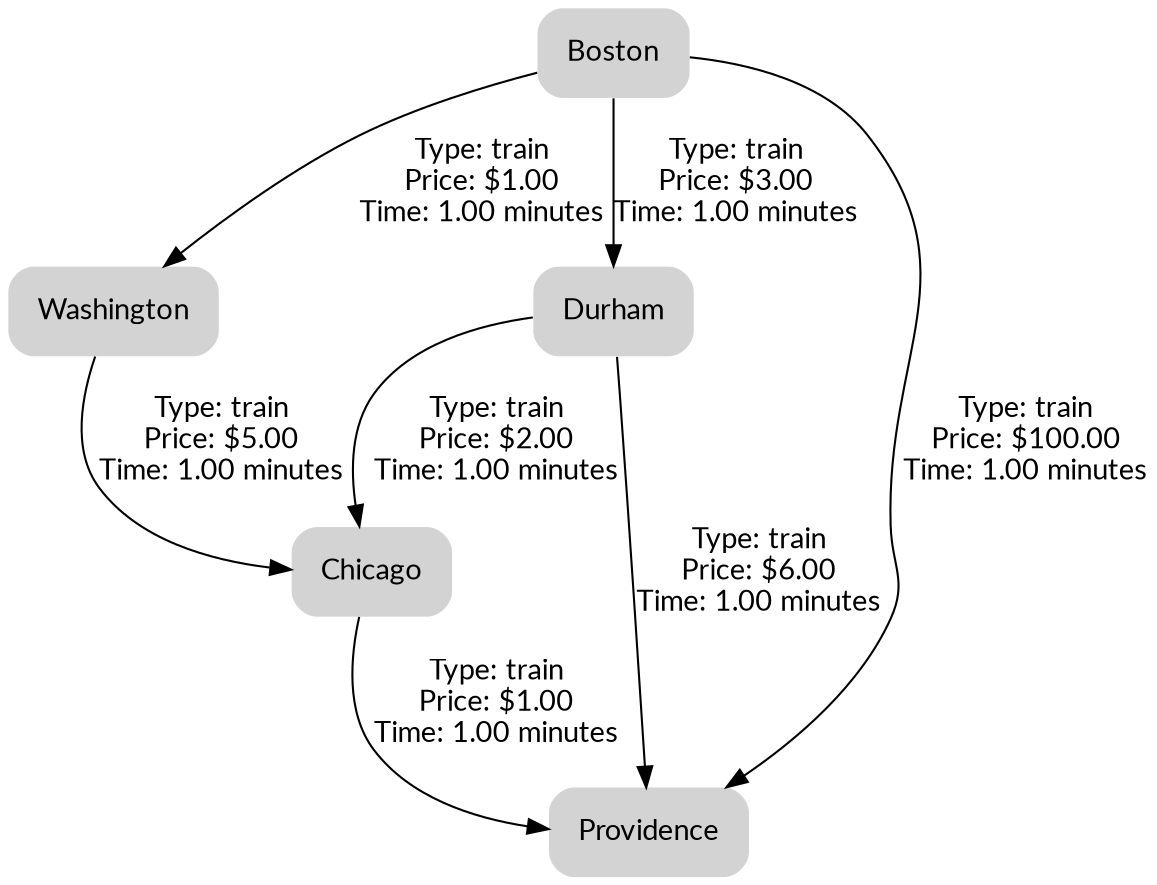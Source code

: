digraph TravelPlanner {
	node [shape="plaintext" style="filled, rounded" fontname="Lato" margin=0.2]
	edge [fontname="Lato" labeldistance=5]
	"Chicago"
	"Washington"
	"Durham"
	"Providence"
	"Boston"
	"Chicago" -> "Providence" [label="Type: train\nPrice: $1.00\nTime: 1.00 minutes
"]
	"Washington" -> "Chicago" [label="Type: train\nPrice: $5.00\nTime: 1.00 minutes
"]
	"Durham" -> "Providence" [label="Type: train\nPrice: $6.00\nTime: 1.00 minutes
"]
	"Durham" -> "Chicago" [label="Type: train\nPrice: $2.00\nTime: 1.00 minutes
"]
	"Boston" -> "Washington" [label="Type: train\nPrice: $1.00\nTime: 1.00 minutes
"]
	"Boston" -> "Providence" [label="Type: train\nPrice: $100.00\nTime: 1.00 minutes
"]
	"Boston" -> "Durham" [label="Type: train\nPrice: $3.00\nTime: 1.00 minutes
"]
}
